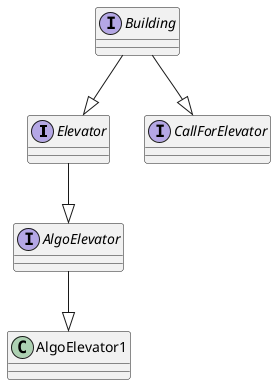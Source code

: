 @startuml
'https://plantuml.com/class-diagram


interface Elevator
interface CallForElevator
interface Building
interface AlgoElevator
class AlgoElevator1

Building --|> Elevator
Building --|> CallForElevator
Elevator --|> AlgoElevator
AlgoElevator --|> AlgoElevator1


@enduml